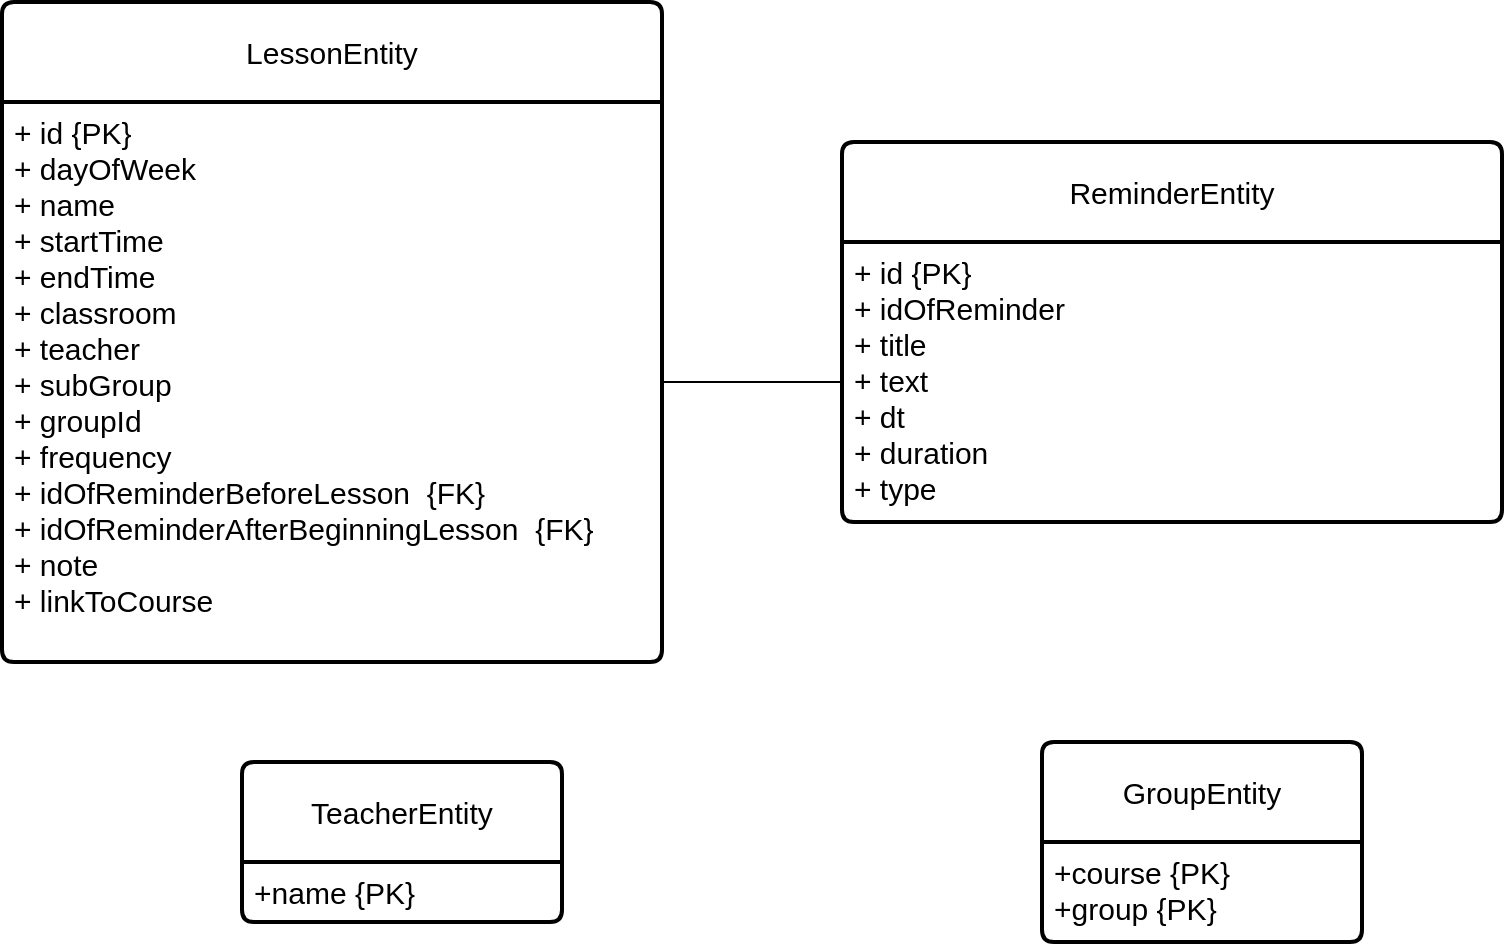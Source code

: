 <mxfile version="26.1.1">
  <diagram name="бд" id="ctb7gI_ueX9C2qkwRM6h">
    <mxGraphModel dx="1500" dy="899" grid="0" gridSize="10" guides="1" tooltips="1" connect="1" arrows="1" fold="1" page="1" pageScale="1" pageWidth="827" pageHeight="1169" math="0" shadow="0">
      <root>
        <mxCell id="0" />
        <mxCell id="1" parent="0" />
        <mxCell id="w9NcB5GAWRtdl-f4jeIq-3" value="GroupEntity" style="swimlane;childLayout=stackLayout;horizontal=1;startSize=50;horizontalStack=0;rounded=1;fontSize=15;fontStyle=0;strokeWidth=2;resizeParent=0;resizeLast=1;shadow=0;dashed=0;align=center;arcSize=4;whiteSpace=wrap;html=1;fontColor=default;" vertex="1" parent="1">
          <mxGeometry x="561" y="426" width="160" height="100" as="geometry" />
        </mxCell>
        <mxCell id="w9NcB5GAWRtdl-f4jeIq-4" value="+course {PK}&lt;div&gt;+&lt;span style=&quot;background-color: transparent; color: light-dark(rgb(0, 0, 0), rgb(255, 255, 255));&quot;&gt;group {PK}&lt;/span&gt;&lt;/div&gt;" style="align=left;strokeColor=none;fillColor=none;spacingLeft=4;spacingRight=4;fontSize=15;verticalAlign=top;resizable=0;rotatable=0;part=1;html=1;whiteSpace=wrap;" vertex="1" parent="w9NcB5GAWRtdl-f4jeIq-3">
          <mxGeometry y="50" width="160" height="50" as="geometry" />
        </mxCell>
        <mxCell id="w9NcB5GAWRtdl-f4jeIq-7" value="TeacherEntity" style="swimlane;childLayout=stackLayout;horizontal=1;startSize=50;horizontalStack=0;rounded=1;fontSize=15;fontStyle=0;strokeWidth=2;resizeParent=0;resizeLast=1;shadow=0;dashed=0;align=center;arcSize=4;whiteSpace=wrap;html=1;fontColor=default;" vertex="1" parent="1">
          <mxGeometry x="161" y="436" width="160" height="80" as="geometry" />
        </mxCell>
        <mxCell id="w9NcB5GAWRtdl-f4jeIq-8" value="+name {PK}" style="align=left;strokeColor=none;fillColor=none;spacingLeft=4;spacingRight=4;fontSize=15;verticalAlign=top;resizable=0;rotatable=0;part=1;html=1;whiteSpace=wrap;" vertex="1" parent="w9NcB5GAWRtdl-f4jeIq-7">
          <mxGeometry y="50" width="160" height="30" as="geometry" />
        </mxCell>
        <mxCell id="w9NcB5GAWRtdl-f4jeIq-9" value="LessonEntity" style="swimlane;childLayout=stackLayout;horizontal=1;startSize=50;horizontalStack=0;rounded=1;fontSize=15;fontStyle=0;strokeWidth=2;resizeParent=0;resizeLast=1;shadow=0;dashed=0;align=center;arcSize=4;whiteSpace=wrap;html=1;fontColor=default;" vertex="1" parent="1">
          <mxGeometry x="41" y="56" width="330" height="330" as="geometry" />
        </mxCell>
        <mxCell id="w9NcB5GAWRtdl-f4jeIq-10" value="&lt;div&gt;+ id {PK}&lt;/div&gt;&lt;div&gt;+ dayOfWeek&amp;nbsp;&amp;nbsp;&lt;/div&gt;&lt;div&gt;+ name&amp;nbsp;&amp;nbsp;&lt;/div&gt;&lt;div&gt;+ startTime&amp;nbsp;&amp;nbsp;&lt;/div&gt;&lt;div&gt;+ endTime&amp;nbsp;&amp;nbsp;&lt;/div&gt;&lt;div&gt;+ classroom&amp;nbsp;&amp;nbsp;&lt;/div&gt;&lt;div&gt;+ teacher&amp;nbsp;&amp;nbsp;&lt;/div&gt;&lt;div&gt;+ subGroup&amp;nbsp;&amp;nbsp;&lt;/div&gt;&lt;div&gt;+ groupId&amp;nbsp;&amp;nbsp;&lt;/div&gt;&lt;div&gt;+ frequency&amp;nbsp;&amp;nbsp;&lt;/div&gt;&lt;div&gt;+ idOfReminderBeforeLesson&amp;nbsp; {FK}&lt;/div&gt;&lt;div&gt;+ idOfReminderAfterBeginningLesson&amp;nbsp; {FK}&lt;/div&gt;&lt;div&gt;+ note&amp;nbsp;&amp;nbsp;&lt;/div&gt;&lt;div&gt;+ linkToCourse&amp;nbsp;&amp;nbsp;&lt;/div&gt;" style="align=left;strokeColor=none;fillColor=none;spacingLeft=4;spacingRight=4;fontSize=15;verticalAlign=top;resizable=0;rotatable=0;part=1;html=1;whiteSpace=wrap;" vertex="1" parent="w9NcB5GAWRtdl-f4jeIq-9">
          <mxGeometry y="50" width="330" height="280" as="geometry" />
        </mxCell>
        <mxCell id="w9NcB5GAWRtdl-f4jeIq-18" value="ReminderEntity" style="swimlane;childLayout=stackLayout;horizontal=1;startSize=50;horizontalStack=0;rounded=1;fontSize=15;fontStyle=0;strokeWidth=2;resizeParent=0;resizeLast=1;shadow=0;dashed=0;align=center;arcSize=4;whiteSpace=wrap;html=1;fontColor=default;" vertex="1" parent="1">
          <mxGeometry x="461" y="126" width="330" height="190" as="geometry" />
        </mxCell>
        <mxCell id="w9NcB5GAWRtdl-f4jeIq-19" value="&lt;div&gt;+ id {PK}&lt;/div&gt;&lt;div&gt;+ idOfReminder&lt;/div&gt;&lt;div&gt;+ title&lt;/div&gt;&lt;div&gt;+ text&lt;/div&gt;&lt;div&gt;+ dt&lt;/div&gt;&lt;div&gt;+ duration&lt;/div&gt;&lt;div&gt;+ type&lt;/div&gt;" style="align=left;strokeColor=none;fillColor=none;spacingLeft=4;spacingRight=4;fontSize=15;verticalAlign=top;resizable=0;rotatable=0;part=1;html=1;whiteSpace=wrap;" vertex="1" parent="w9NcB5GAWRtdl-f4jeIq-18">
          <mxGeometry y="50" width="330" height="140" as="geometry" />
        </mxCell>
        <mxCell id="w9NcB5GAWRtdl-f4jeIq-22" value="" style="endArrow=none;html=1;rounded=0;fontFamily=Helvetica;fontSize=12;fontColor=default;autosize=1;resizable=0;exitX=1;exitY=0.5;exitDx=0;exitDy=0;entryX=0;entryY=0.5;entryDx=0;entryDy=0;" edge="1" parent="1" source="w9NcB5GAWRtdl-f4jeIq-10" target="w9NcB5GAWRtdl-f4jeIq-19">
          <mxGeometry relative="1" as="geometry">
            <mxPoint x="281" y="326" as="sourcePoint" />
            <mxPoint x="441" y="326" as="targetPoint" />
          </mxGeometry>
        </mxCell>
      </root>
    </mxGraphModel>
  </diagram>
</mxfile>
